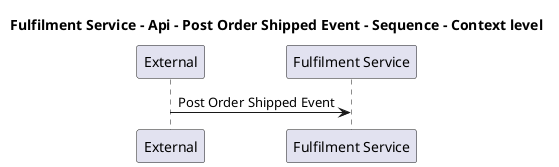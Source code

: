 @startuml

title Fulfilment Service - Api - Post Order Shipped Event - Sequence - Context level

participant "External" as C4InterFlow.SoftwareSystems.ExternalSystem
participant "Fulfilment Service" as ECommercePlatform.SoftwareSystems.FulfilmentService

C4InterFlow.SoftwareSystems.ExternalSystem -> ECommercePlatform.SoftwareSystems.FulfilmentService : Post Order Shipped Event


@enduml
